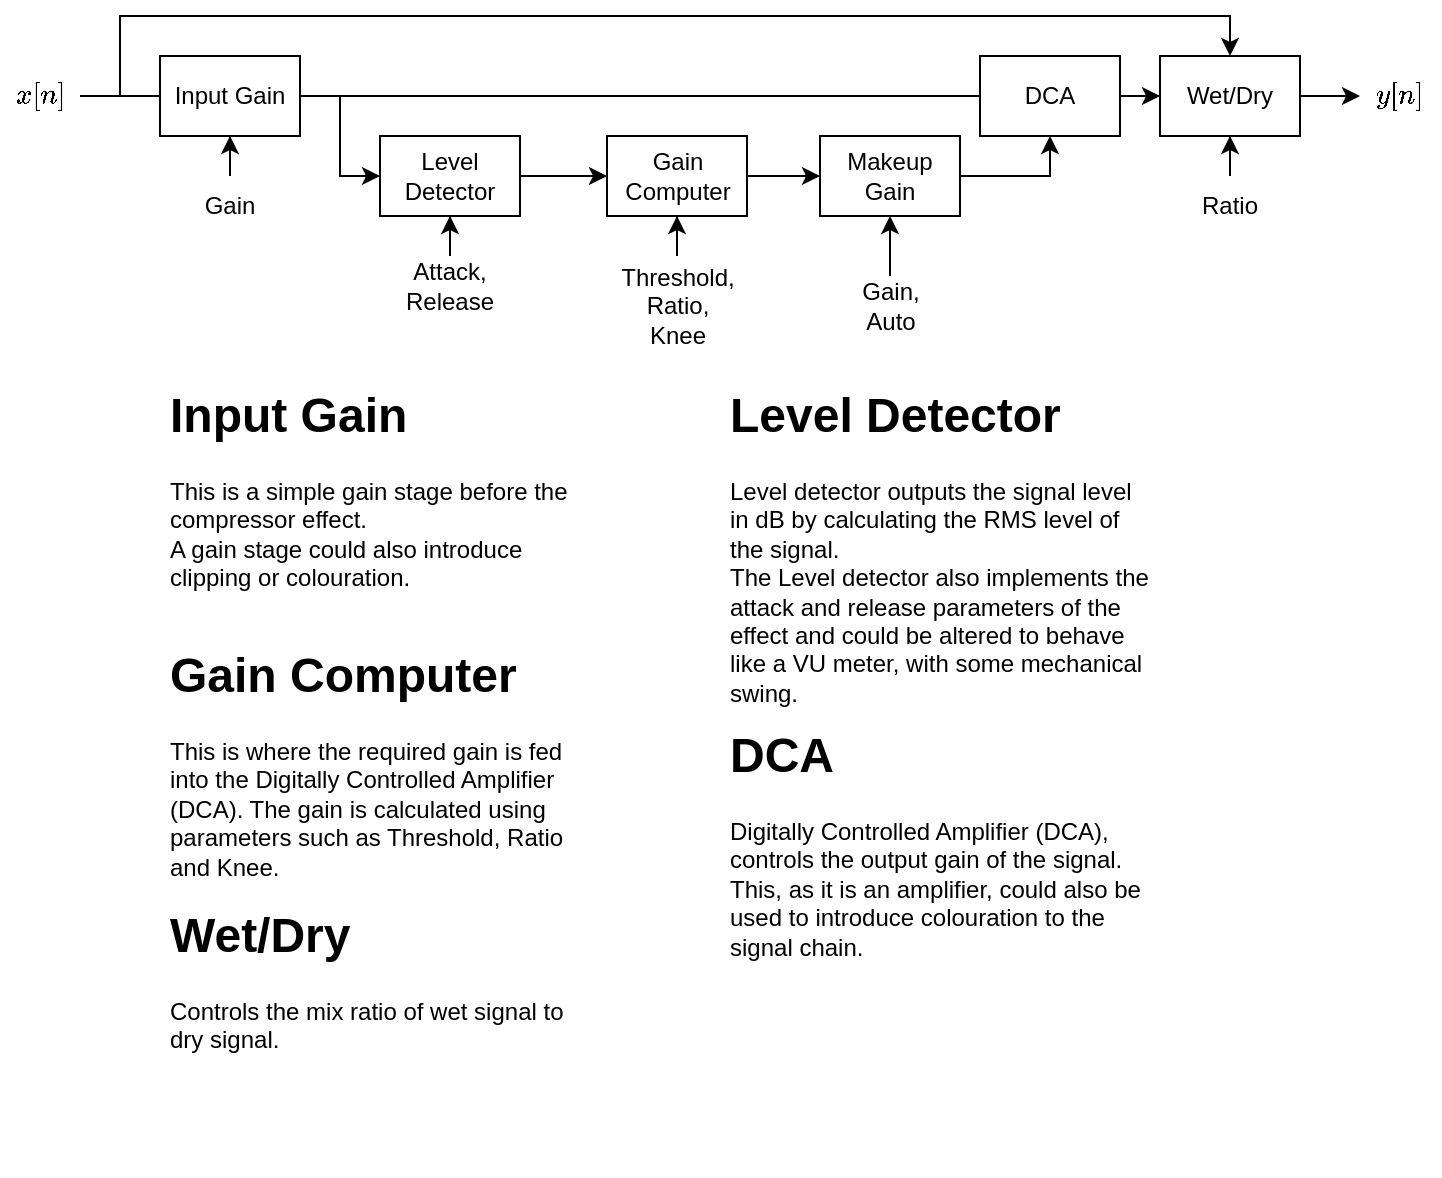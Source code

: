 <mxfile version="20.3.0" type="device"><diagram id="QSFiCn9335PCR9b4c_NI" name="Page-1"><mxGraphModel dx="983" dy="781" grid="1" gridSize="10" guides="1" tooltips="1" connect="1" arrows="1" fold="1" page="1" pageScale="1" pageWidth="827" pageHeight="1169" math="1" shadow="0"><root><mxCell id="0"/><mxCell id="1" parent="0"/><mxCell id="4eewBa7ATBB8A7q0wkuh-1" value="$$&lt;br&gt;x[n]&lt;br&gt;$$" style="text;html=1;strokeColor=none;fillColor=none;align=center;verticalAlign=middle;whiteSpace=wrap;rounded=0;" vertex="1" parent="1"><mxGeometry x="40" y="80" width="40" height="40" as="geometry"/></mxCell><mxCell id="4eewBa7ATBB8A7q0wkuh-2" value="" style="endArrow=none;html=1;rounded=0;exitX=1;exitY=0.5;exitDx=0;exitDy=0;entryX=0;entryY=0.5;entryDx=0;entryDy=0;" edge="1" parent="1" source="4eewBa7ATBB8A7q0wkuh-1" target="4eewBa7ATBB8A7q0wkuh-18"><mxGeometry width="50" height="50" relative="1" as="geometry"><mxPoint x="420" y="270" as="sourcePoint"/><mxPoint x="480" y="100" as="targetPoint"/></mxGeometry></mxCell><mxCell id="4eewBa7ATBB8A7q0wkuh-6" value="" style="endArrow=classic;html=1;rounded=0;entryX=0;entryY=0.5;entryDx=0;entryDy=0;" edge="1" parent="1" target="4eewBa7ATBB8A7q0wkuh-7"><mxGeometry width="50" height="50" relative="1" as="geometry"><mxPoint x="210" y="100" as="sourcePoint"/><mxPoint x="160" y="210" as="targetPoint"/><Array as="points"><mxPoint x="210" y="140"/></Array></mxGeometry></mxCell><mxCell id="4eewBa7ATBB8A7q0wkuh-11" value="" style="edgeStyle=orthogonalEdgeStyle;rounded=0;orthogonalLoop=1;jettySize=auto;html=1;" edge="1" parent="1" source="4eewBa7ATBB8A7q0wkuh-7" target="4eewBa7ATBB8A7q0wkuh-10"><mxGeometry relative="1" as="geometry"/></mxCell><mxCell id="4eewBa7ATBB8A7q0wkuh-9" value="Input Gain" style="rounded=0;whiteSpace=wrap;html=1;" vertex="1" parent="1"><mxGeometry x="120" y="80" width="70" height="40" as="geometry"/></mxCell><mxCell id="4eewBa7ATBB8A7q0wkuh-17" value="" style="edgeStyle=orthogonalEdgeStyle;rounded=0;orthogonalLoop=1;jettySize=auto;html=1;" edge="1" parent="1" source="4eewBa7ATBB8A7q0wkuh-10" target="4eewBa7ATBB8A7q0wkuh-16"><mxGeometry relative="1" as="geometry"/></mxCell><mxCell id="4eewBa7ATBB8A7q0wkuh-27" value="" style="edgeStyle=orthogonalEdgeStyle;rounded=0;orthogonalLoop=1;jettySize=auto;html=1;" edge="1" parent="1" source="4eewBa7ATBB8A7q0wkuh-18" target="4eewBa7ATBB8A7q0wkuh-26"><mxGeometry relative="1" as="geometry"/></mxCell><mxCell id="4eewBa7ATBB8A7q0wkuh-18" value="DCA" style="rounded=0;whiteSpace=wrap;html=1;" vertex="1" parent="1"><mxGeometry x="530" y="80" width="70" height="40" as="geometry"/></mxCell><mxCell id="4eewBa7ATBB8A7q0wkuh-21" value="" style="endArrow=classic;html=1;rounded=0;entryX=0.5;entryY=1;entryDx=0;entryDy=0;exitX=1;exitY=0.5;exitDx=0;exitDy=0;" edge="1" parent="1" source="4eewBa7ATBB8A7q0wkuh-16" target="4eewBa7ATBB8A7q0wkuh-18"><mxGeometry width="50" height="50" relative="1" as="geometry"><mxPoint x="520" y="140" as="sourcePoint"/><mxPoint x="590" y="150" as="targetPoint"/><Array as="points"><mxPoint x="565" y="140"/></Array></mxGeometry></mxCell><mxCell id="4eewBa7ATBB8A7q0wkuh-23" value="$$&lt;br&gt;y[n]&lt;br&gt;$$" style="text;html=1;strokeColor=none;fillColor=none;align=center;verticalAlign=middle;whiteSpace=wrap;rounded=0;" vertex="1" parent="1"><mxGeometry x="720" y="80" width="40" height="40" as="geometry"/></mxCell><mxCell id="4eewBa7ATBB8A7q0wkuh-28" value="" style="edgeStyle=orthogonalEdgeStyle;rounded=0;orthogonalLoop=1;jettySize=auto;html=1;" edge="1" parent="1" source="4eewBa7ATBB8A7q0wkuh-26" target="4eewBa7ATBB8A7q0wkuh-23"><mxGeometry relative="1" as="geometry"/></mxCell><mxCell id="4eewBa7ATBB8A7q0wkuh-26" value="Wet/Dry" style="rounded=0;whiteSpace=wrap;html=1;" vertex="1" parent="1"><mxGeometry x="620" y="80" width="70" height="40" as="geometry"/></mxCell><mxCell id="4eewBa7ATBB8A7q0wkuh-29" value="" style="endArrow=classic;html=1;rounded=0;entryX=0.5;entryY=0;entryDx=0;entryDy=0;" edge="1" parent="1" target="4eewBa7ATBB8A7q0wkuh-26"><mxGeometry width="50" height="50" relative="1" as="geometry"><mxPoint x="100" y="100" as="sourcePoint"/><mxPoint x="720" y="40" as="targetPoint"/><Array as="points"><mxPoint x="100" y="60"/><mxPoint x="655" y="60"/></Array></mxGeometry></mxCell><mxCell id="4eewBa7ATBB8A7q0wkuh-30" value="&lt;h1&gt;Input Gain&lt;/h1&gt;&lt;div&gt;This is a simple gain stage before the compressor effect.&lt;/div&gt;&lt;div&gt;A gain stage could also introduce clipping or colouration.&amp;nbsp;&lt;/div&gt;" style="text;html=1;strokeColor=none;fillColor=none;spacing=5;spacingTop=-20;whiteSpace=wrap;overflow=hidden;rounded=0;" vertex="1" parent="1"><mxGeometry x="120" y="240" width="220" height="120" as="geometry"/></mxCell><mxCell id="4eewBa7ATBB8A7q0wkuh-31" value="&lt;h1&gt;Level Detector&lt;/h1&gt;&lt;div&gt;Level detector outputs the signal level in dB by calculating the RMS level of the signal.&amp;nbsp;&lt;/div&gt;&lt;div&gt;The Level detector also implements the attack and release parameters of the effect and could be altered to behave like a VU meter, with some mechanical swing.&amp;nbsp;&lt;/div&gt;" style="text;html=1;strokeColor=none;fillColor=none;spacing=5;spacingTop=-20;whiteSpace=wrap;overflow=hidden;rounded=0;" vertex="1" parent="1"><mxGeometry x="400" y="240" width="220" height="170" as="geometry"/></mxCell><mxCell id="4eewBa7ATBB8A7q0wkuh-38" value="" style="group" vertex="1" connectable="0" parent="1"><mxGeometry x="450" y="120" width="70" height="100" as="geometry"/></mxCell><mxCell id="4eewBa7ATBB8A7q0wkuh-16" value="Makeup Gain" style="rounded=0;whiteSpace=wrap;html=1;" vertex="1" parent="4eewBa7ATBB8A7q0wkuh-38"><mxGeometry width="70" height="40" as="geometry"/></mxCell><mxCell id="4eewBa7ATBB8A7q0wkuh-36" value="Gain, Auto" style="text;html=1;strokeColor=none;fillColor=none;align=center;verticalAlign=middle;whiteSpace=wrap;rounded=0;" vertex="1" parent="4eewBa7ATBB8A7q0wkuh-38"><mxGeometry x="7.5" y="70" width="55" height="30" as="geometry"/></mxCell><mxCell id="4eewBa7ATBB8A7q0wkuh-37" value="" style="edgeStyle=orthogonalEdgeStyle;rounded=0;orthogonalLoop=1;jettySize=auto;html=1;" edge="1" parent="4eewBa7ATBB8A7q0wkuh-38" source="4eewBa7ATBB8A7q0wkuh-36" target="4eewBa7ATBB8A7q0wkuh-16"><mxGeometry relative="1" as="geometry"/></mxCell><mxCell id="4eewBa7ATBB8A7q0wkuh-39" value="" style="group" vertex="1" connectable="0" parent="1"><mxGeometry x="343.5" y="120" width="70" height="110" as="geometry"/></mxCell><mxCell id="4eewBa7ATBB8A7q0wkuh-10" value="Gain Computer" style="rounded=0;whiteSpace=wrap;html=1;" vertex="1" parent="4eewBa7ATBB8A7q0wkuh-39"><mxGeometry width="70" height="40" as="geometry"/></mxCell><mxCell id="4eewBa7ATBB8A7q0wkuh-34" value="Threshold, Ratio, Knee" style="text;html=1;strokeColor=none;fillColor=none;align=center;verticalAlign=middle;whiteSpace=wrap;rounded=0;" vertex="1" parent="4eewBa7ATBB8A7q0wkuh-39"><mxGeometry x="5" y="60" width="60" height="50" as="geometry"/></mxCell><mxCell id="4eewBa7ATBB8A7q0wkuh-35" value="" style="edgeStyle=orthogonalEdgeStyle;rounded=0;orthogonalLoop=1;jettySize=auto;html=1;" edge="1" parent="4eewBa7ATBB8A7q0wkuh-39" source="4eewBa7ATBB8A7q0wkuh-34" target="4eewBa7ATBB8A7q0wkuh-10"><mxGeometry relative="1" as="geometry"/></mxCell><mxCell id="4eewBa7ATBB8A7q0wkuh-40" value="" style="group" vertex="1" connectable="0" parent="1"><mxGeometry x="230" y="120" width="70" height="90" as="geometry"/></mxCell><mxCell id="4eewBa7ATBB8A7q0wkuh-7" value="Level Detector" style="rounded=0;whiteSpace=wrap;html=1;" vertex="1" parent="4eewBa7ATBB8A7q0wkuh-40"><mxGeometry width="70" height="40" as="geometry"/></mxCell><mxCell id="4eewBa7ATBB8A7q0wkuh-32" value="Attack, Release" style="text;html=1;strokeColor=none;fillColor=none;align=center;verticalAlign=middle;whiteSpace=wrap;rounded=0;" vertex="1" parent="4eewBa7ATBB8A7q0wkuh-40"><mxGeometry x="5" y="60" width="60" height="30" as="geometry"/></mxCell><mxCell id="4eewBa7ATBB8A7q0wkuh-33" value="" style="edgeStyle=orthogonalEdgeStyle;rounded=0;orthogonalLoop=1;jettySize=auto;html=1;" edge="1" parent="4eewBa7ATBB8A7q0wkuh-40" source="4eewBa7ATBB8A7q0wkuh-32" target="4eewBa7ATBB8A7q0wkuh-7"><mxGeometry relative="1" as="geometry"/></mxCell><mxCell id="4eewBa7ATBB8A7q0wkuh-41" value="&lt;h1&gt;Gain Computer&lt;/h1&gt;&lt;div&gt;This is where the required gain is fed into the Digitally Controlled Amplifier (DCA). The gain is calculated using parameters such as Threshold, Ratio and Knee.&amp;nbsp;&lt;/div&gt;" style="text;html=1;strokeColor=none;fillColor=none;spacing=5;spacingTop=-20;whiteSpace=wrap;overflow=hidden;rounded=0;" vertex="1" parent="1"><mxGeometry x="120" y="370" width="220" height="140" as="geometry"/></mxCell><mxCell id="4eewBa7ATBB8A7q0wkuh-42" value="&lt;h1&gt;DCA&lt;/h1&gt;&lt;div&gt;Digitally Controlled Amplifier (DCA), controls the output gain of the signal.&amp;nbsp;&lt;/div&gt;&lt;div&gt;This, as it is an amplifier, could also be used to introduce colouration to the signal chain.&amp;nbsp;&lt;/div&gt;" style="text;html=1;strokeColor=none;fillColor=none;spacing=5;spacingTop=-20;whiteSpace=wrap;overflow=hidden;rounded=0;" vertex="1" parent="1"><mxGeometry x="400" y="410" width="220" height="140" as="geometry"/></mxCell><mxCell id="4eewBa7ATBB8A7q0wkuh-43" value="&lt;h1&gt;Wet/Dry&lt;/h1&gt;&lt;div&gt;Controls the mix ratio of wet signal to dry signal.&lt;/div&gt;" style="text;html=1;strokeColor=none;fillColor=none;spacing=5;spacingTop=-20;whiteSpace=wrap;overflow=hidden;rounded=0;" vertex="1" parent="1"><mxGeometry x="120" y="500" width="220" height="140" as="geometry"/></mxCell><mxCell id="4eewBa7ATBB8A7q0wkuh-49" value="" style="edgeStyle=orthogonalEdgeStyle;rounded=0;orthogonalLoop=1;jettySize=auto;html=1;" edge="1" parent="1" source="4eewBa7ATBB8A7q0wkuh-48" target="4eewBa7ATBB8A7q0wkuh-9"><mxGeometry relative="1" as="geometry"/></mxCell><mxCell id="4eewBa7ATBB8A7q0wkuh-48" value="Gain" style="text;html=1;strokeColor=none;fillColor=none;align=center;verticalAlign=middle;whiteSpace=wrap;rounded=0;" vertex="1" parent="1"><mxGeometry x="125" y="140" width="60" height="30" as="geometry"/></mxCell><mxCell id="4eewBa7ATBB8A7q0wkuh-51" value="" style="edgeStyle=orthogonalEdgeStyle;rounded=0;orthogonalLoop=1;jettySize=auto;html=1;" edge="1" parent="1" source="4eewBa7ATBB8A7q0wkuh-50" target="4eewBa7ATBB8A7q0wkuh-26"><mxGeometry relative="1" as="geometry"/></mxCell><mxCell id="4eewBa7ATBB8A7q0wkuh-50" value="Ratio" style="text;html=1;strokeColor=none;fillColor=none;align=center;verticalAlign=middle;whiteSpace=wrap;rounded=0;" vertex="1" parent="1"><mxGeometry x="625" y="140" width="60" height="30" as="geometry"/></mxCell></root></mxGraphModel></diagram></mxfile>